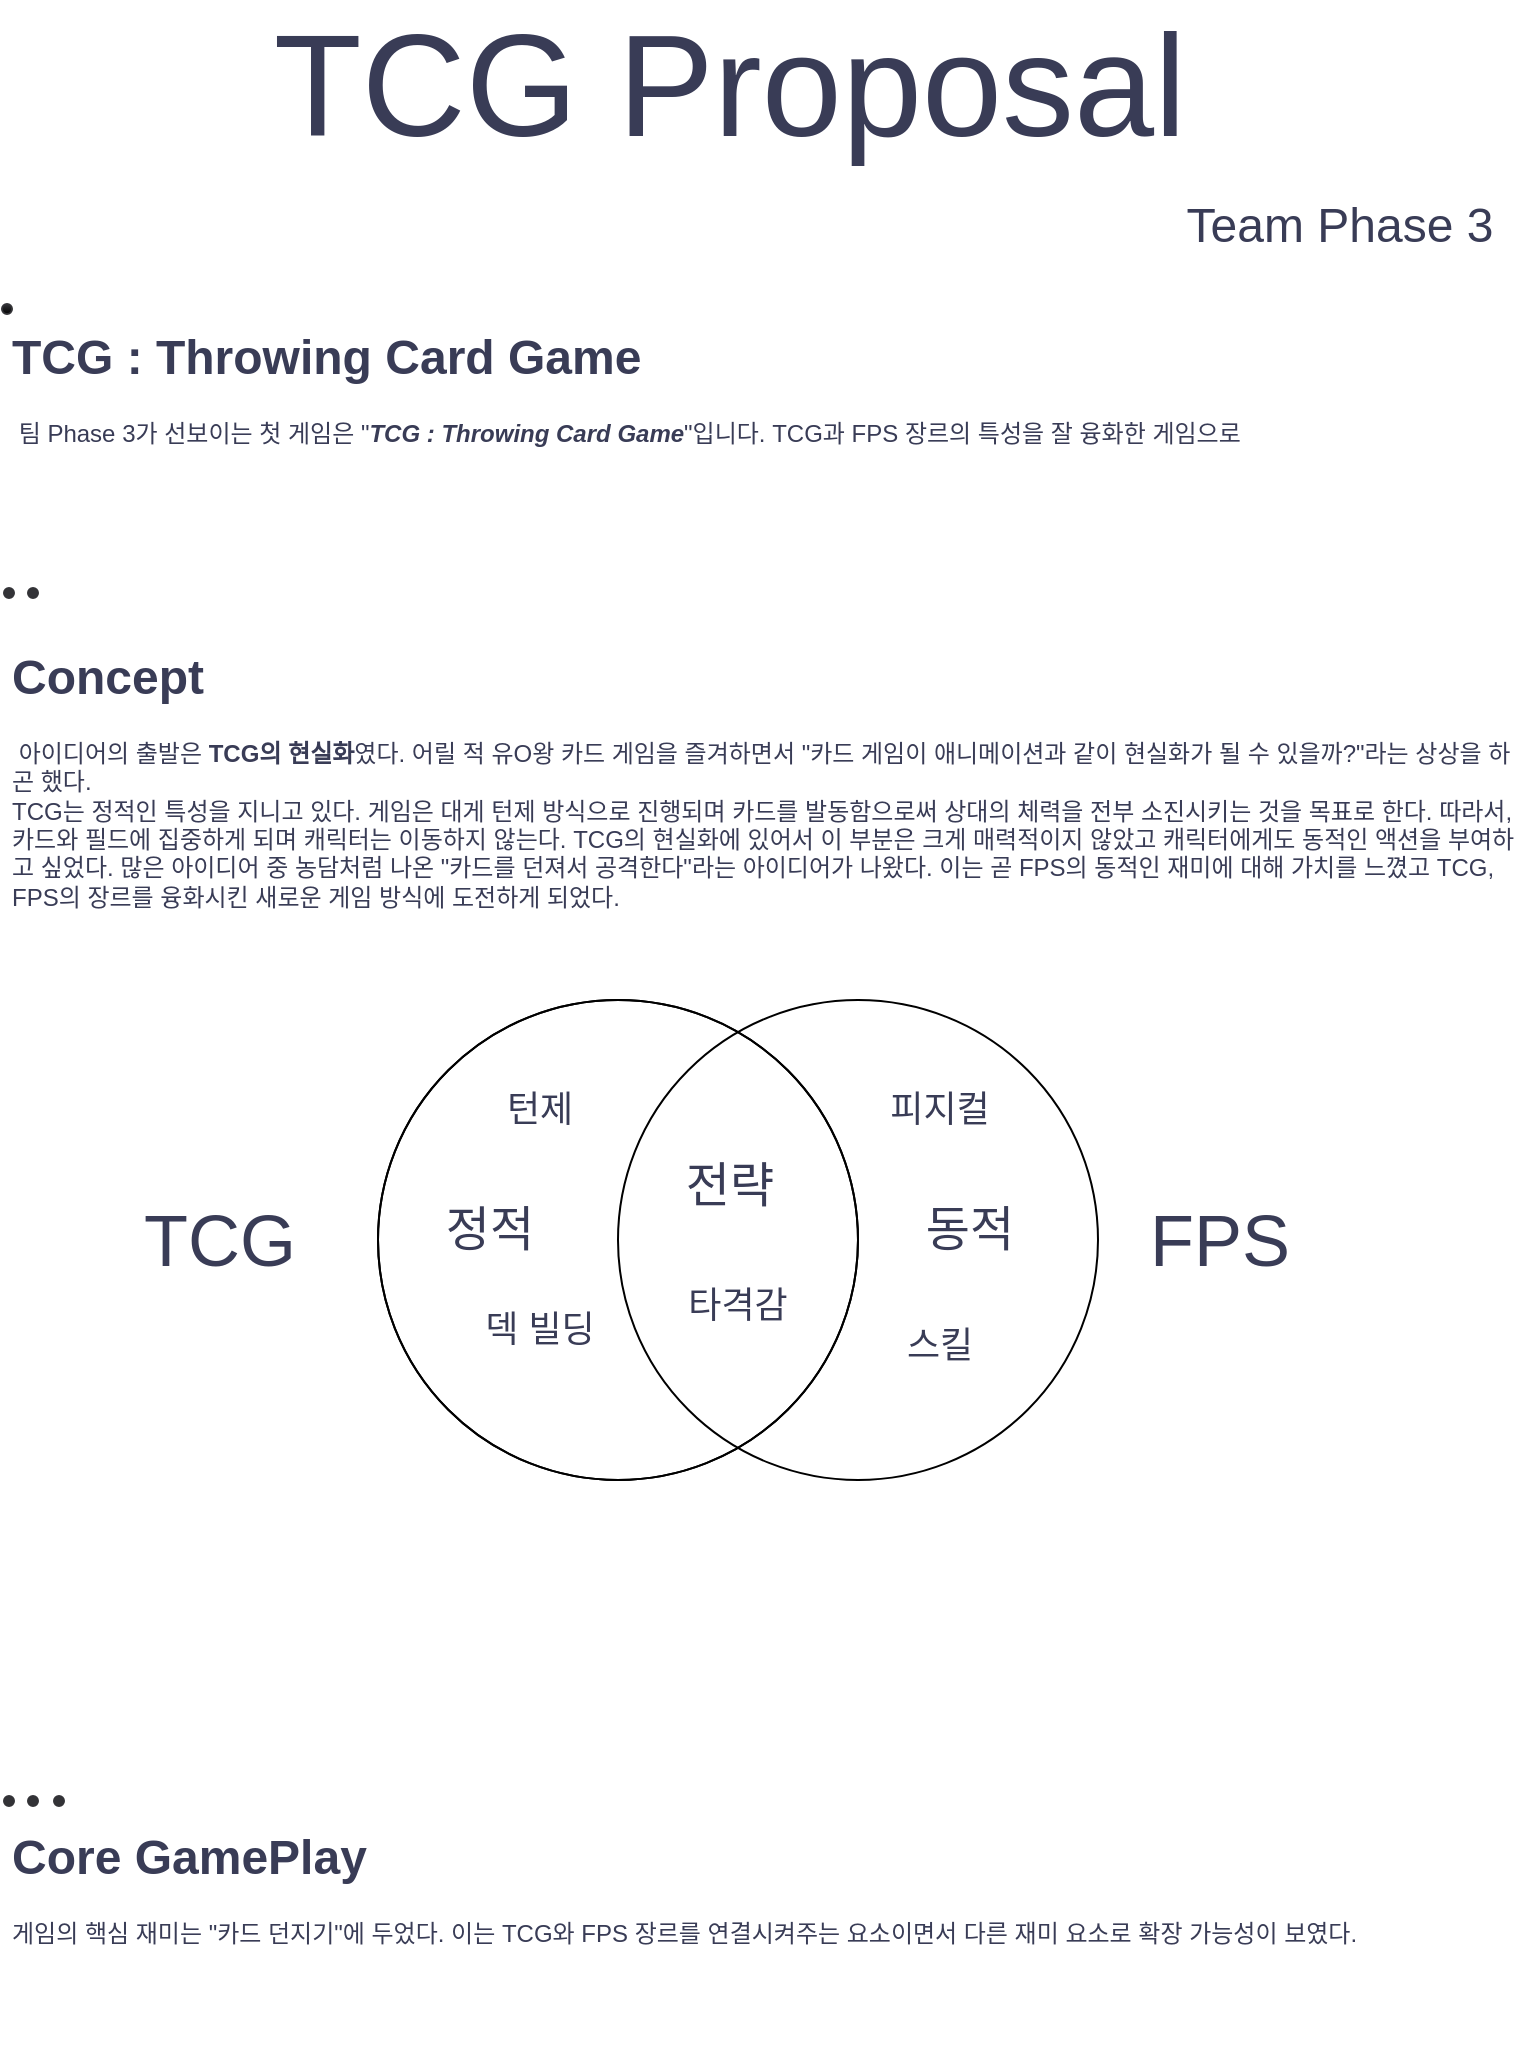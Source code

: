 <mxfile version="24.3.0" type="github">
  <diagram name="페이지-1" id="QHebS5T0b-sYKPWRnpNN">
    <mxGraphModel dx="1400" dy="696" grid="1" gridSize="10" guides="1" tooltips="1" connect="1" arrows="1" fold="1" page="1" pageScale="1" pageWidth="827" pageHeight="1169" math="0" shadow="0">
      <root>
        <mxCell id="0" />
        <mxCell id="1" parent="0" />
        <mxCell id="LrQ1rgqcppHwZhbcvA47-1" value="&lt;font style=&quot;font-size: 72px;&quot;&gt;TCG Proposal&lt;/font&gt;" style="text;html=1;align=center;verticalAlign=middle;whiteSpace=wrap;rounded=0;labelBackgroundColor=none;fontColor=#393C56;" vertex="1" parent="1">
          <mxGeometry x="140" y="50" width="520" height="30" as="geometry" />
        </mxCell>
        <mxCell id="LrQ1rgqcppHwZhbcvA47-2" value="&lt;font style=&quot;font-size: 24px;&quot;&gt;Team Phase 3&lt;/font&gt;" style="text;html=1;align=center;verticalAlign=middle;whiteSpace=wrap;rounded=0;labelBackgroundColor=none;fontColor=#393C56;" vertex="1" parent="1">
          <mxGeometry x="610" y="120" width="190" height="30" as="geometry" />
        </mxCell>
        <mxCell id="LrQ1rgqcppHwZhbcvA47-4" value="&lt;h1 style=&quot;margin-top: 0px;&quot;&gt;TCG : Throwing Card Game&lt;/h1&gt;&lt;div&gt;&amp;nbsp;팀 Phase 3가 선보이는 첫 게임은 &quot;&lt;i&gt;&lt;b&gt;TCG : Throwing Card Game&lt;/b&gt;&lt;/i&gt;&quot;입니다. TCG과 FPS 장르의 특성을 잘 융화한 게임으로&amp;nbsp;&lt;/div&gt;" style="text;html=1;whiteSpace=wrap;overflow=hidden;rounded=0;fontColor=#393C56;" vertex="1" parent="1">
          <mxGeometry x="39" y="180" width="761" height="120" as="geometry" />
        </mxCell>
        <mxCell id="LrQ1rgqcppHwZhbcvA47-5" value="" style="ellipse;whiteSpace=wrap;html=1;aspect=fixed;strokeColor=#333337;fillColor=#333337;gradientColor=default;" vertex="1" parent="1">
          <mxGeometry x="36" y="174" width="5" height="5" as="geometry" />
        </mxCell>
        <mxCell id="LrQ1rgqcppHwZhbcvA47-8" value="&lt;h1 style=&quot;margin-top: 0px;&quot;&gt;Concept&lt;/h1&gt;&lt;div&gt;&amp;nbsp;아이디어의 출발은 &lt;b style=&quot;&quot;&gt;TCG의 현실화&lt;/b&gt;였다. 어릴 적 유O왕 카드 게임을 즐겨하면서 &quot;카드 게임이 애니메이션과 같이 현실화가 될 수 있을까?&quot;라는 상상을 하곤 했다.&amp;nbsp;&lt;/div&gt;&lt;div&gt;TCG는 정적인 특성을 지니고 있다. 게임은 대게 턴제 방식으로 진행되며 카드를 발동함으로써 상대의 체력을 전부 소진시키는 것을 목표로 한다. 따라서, 카드와 필드에 집중하게 되며 캐릭터는 이동하지 않는다. TCG의 현실화에 있어서 이 부분은 크게 매력적이지 않았고 캐릭터에게도 동적인 액션을 부여하고 싶었다. 많은 아이디어 중 농담처럼 나온 &quot;카드를 던져서 공격한다&quot;라는 아이디어가 나왔다. 이는 곧 FPS의 동적인 재미에 대해 가치를 느꼈고 TCG, FPS의 장르를 융화시킨 새로운 게임 방식에 도전하게 되었다.&amp;nbsp;&lt;/div&gt;" style="text;html=1;whiteSpace=wrap;overflow=hidden;rounded=0;fontColor=#393C56;" vertex="1" parent="1">
          <mxGeometry x="39" y="340" width="761" height="170" as="geometry" />
        </mxCell>
        <mxCell id="LrQ1rgqcppHwZhbcvA47-9" value="" style="ellipse;whiteSpace=wrap;html=1;aspect=fixed;strokeColor=#333337;fillColor=#333337;" vertex="1" parent="1">
          <mxGeometry x="37" y="316" width="5" height="5" as="geometry" />
        </mxCell>
        <mxCell id="LrQ1rgqcppHwZhbcvA47-10" value="" style="ellipse;whiteSpace=wrap;html=1;aspect=fixed;strokeColor=#333337;fillColor=#333337;" vertex="1" parent="1">
          <mxGeometry x="49" y="316" width="5" height="5" as="geometry" />
        </mxCell>
        <mxCell id="LrQ1rgqcppHwZhbcvA47-19" value="" style="verticalLabelPosition=bottom;shadow=0;dashed=0;align=center;html=1;verticalAlign=top;strokeWidth=1;shape=mxgraph.electrical.signal_sources.current_source;direction=south;fillColor=none;" vertex="1" parent="1">
          <mxGeometry x="224" y="522" width="360" height="240" as="geometry" />
        </mxCell>
        <mxCell id="LrQ1rgqcppHwZhbcvA47-11" value="&lt;h1 style=&quot;margin-top: 0px;&quot;&gt;Core GamePlay&lt;/h1&gt;&lt;div&gt;게임의 핵심 재미는 &quot;카드 던지기&quot;에 두었다. 이는 TCG와 FPS 장르를 연결시켜주는 요소이면서 다른 재미 요소로 확장 가능성이 보였다. &lt;span style=&quot;background-color: initial;&quot;&gt;&amp;nbsp;&lt;/span&gt;&lt;/div&gt;" style="text;html=1;whiteSpace=wrap;overflow=hidden;rounded=0;fontColor=#393C56;" vertex="1" parent="1">
          <mxGeometry x="39" y="930" width="761" height="120" as="geometry" />
        </mxCell>
        <mxCell id="LrQ1rgqcppHwZhbcvA47-22" value="&lt;font style=&quot;font-size: 36px;&quot;&gt;TC&lt;span style=&quot;color: rgba(0, 0, 0, 0); font-family: monospace; font-size: 0px; text-align: start; text-wrap: nowrap;&quot;&gt;%3CmxGraphModel%3E%3Croot%3E%3CmxCell%20id%3D%220%22%2F%3E%3CmxCell%20id%3D%221%22%20parent%3D%220%22%2F%3E%3CmxCell%20id%3D%222%22%20value%3D%22%22%20style%3D%22ellipse%3BwhiteSpace%3Dwrap%3Bhtml%3D1%3Baspect%3Dfixed%3BstrokeColor%3D%23333337%3BfillColor%3D%23333337%3B%22%20vertex%3D%221%22%20parent%3D%221%22%3E%3CmxGeometry%20x%3D%2237%22%20y%3D%22477%22%20width%3D%225%22%20height%3D%225%22%20as%3D%22geometry%22%2F%3E%3C%2FmxCell%3E%3C%2Froot%3E%3C%2FmxGraphModel%3E&lt;/span&gt;G&lt;/font&gt;" style="text;html=1;align=center;verticalAlign=middle;whiteSpace=wrap;rounded=0;fontColor=#393C56;" vertex="1" parent="1">
          <mxGeometry x="100" y="627" width="90" height="30" as="geometry" />
        </mxCell>
        <mxCell id="LrQ1rgqcppHwZhbcvA47-23" value="&lt;span style=&quot;font-size: 36px;&quot;&gt;FPS&lt;/span&gt;" style="text;html=1;align=center;verticalAlign=middle;whiteSpace=wrap;rounded=0;fontColor=#393C56;" vertex="1" parent="1">
          <mxGeometry x="600" y="627" width="90" height="30" as="geometry" />
        </mxCell>
        <mxCell id="LrQ1rgqcppHwZhbcvA47-25" value="" style="group" vertex="1" connectable="0" parent="1">
          <mxGeometry x="37" y="920" width="30" height="5" as="geometry" />
        </mxCell>
        <mxCell id="LrQ1rgqcppHwZhbcvA47-12" value="" style="ellipse;whiteSpace=wrap;html=1;aspect=fixed;strokeColor=#333337;fillColor=#333337;" vertex="1" parent="LrQ1rgqcppHwZhbcvA47-25">
          <mxGeometry width="5" height="5" as="geometry" />
        </mxCell>
        <mxCell id="LrQ1rgqcppHwZhbcvA47-13" value="" style="ellipse;whiteSpace=wrap;html=1;aspect=fixed;strokeColor=#333337;fillColor=#333337;" vertex="1" parent="LrQ1rgqcppHwZhbcvA47-25">
          <mxGeometry x="12" width="5" height="5" as="geometry" />
        </mxCell>
        <mxCell id="LrQ1rgqcppHwZhbcvA47-14" value="" style="ellipse;whiteSpace=wrap;html=1;aspect=fixed;strokeColor=#333337;fillColor=#333337;" vertex="1" parent="LrQ1rgqcppHwZhbcvA47-25">
          <mxGeometry x="25" width="5" height="5" as="geometry" />
        </mxCell>
        <mxCell id="LrQ1rgqcppHwZhbcvA47-26" value="&lt;font style=&quot;font-size: 24px;&quot;&gt;정적&lt;/font&gt;" style="text;html=1;align=center;verticalAlign=middle;whiteSpace=wrap;rounded=0;fontColor=#393C56;" vertex="1" parent="1">
          <mxGeometry x="250" y="622" width="60" height="30" as="geometry" />
        </mxCell>
        <mxCell id="LrQ1rgqcppHwZhbcvA47-27" value="&lt;font style=&quot;font-size: 24px;&quot;&gt;동적&lt;/font&gt;" style="text;html=1;align=center;verticalAlign=middle;whiteSpace=wrap;rounded=0;fontColor=#393C56;" vertex="1" parent="1">
          <mxGeometry x="490" y="622" width="60" height="30" as="geometry" />
        </mxCell>
        <mxCell id="LrQ1rgqcppHwZhbcvA47-29" value="&lt;font style=&quot;font-size: 18px;&quot;&gt;덱 빌딩&lt;/font&gt;" style="text;html=1;align=center;verticalAlign=middle;whiteSpace=wrap;rounded=0;fontColor=#393C56;" vertex="1" parent="1">
          <mxGeometry x="260" y="672" width="90" height="30" as="geometry" />
        </mxCell>
        <mxCell id="LrQ1rgqcppHwZhbcvA47-30" value="&lt;font style=&quot;font-size: 18px;&quot;&gt;턴제&lt;/font&gt;" style="text;html=1;align=center;verticalAlign=middle;whiteSpace=wrap;rounded=0;fontColor=#393C56;" vertex="1" parent="1">
          <mxGeometry x="260" y="562" width="90" height="30" as="geometry" />
        </mxCell>
        <mxCell id="LrQ1rgqcppHwZhbcvA47-31" value="&lt;font style=&quot;font-size: 24px;&quot;&gt;전략&lt;/font&gt;" style="text;html=1;align=center;verticalAlign=middle;whiteSpace=wrap;rounded=0;fontColor=#393C56;" vertex="1" parent="1">
          <mxGeometry x="355" y="600" width="90" height="30" as="geometry" />
        </mxCell>
        <mxCell id="LrQ1rgqcppHwZhbcvA47-32" value="&lt;font style=&quot;font-size: 18px;&quot;&gt;피지&lt;span style=&quot;color: rgba(0, 0, 0, 0); font-family: monospace; font-size: 0px; text-align: start; text-wrap: nowrap;&quot;&gt;%3CmxGraphModel%3E%3Croot%3E%3CmxCell%20id%3D%220%22%2F%3E%3CmxCell%20id%3D%221%22%20parent%3D%220%22%2F%3E%3CmxCell%20id%3D%222%22%20value%3D%22%26lt%3Bfont%20style%3D%26quot%3Bfont-size%3A%2018px%3B%26quot%3B%26gt%3B%EC%A0%84%EB%9E%B5%26lt%3B%2Ffont%26gt%3B%22%20style%3D%22text%3Bhtml%3D1%3Balign%3Dcenter%3BverticalAlign%3Dmiddle%3BwhiteSpace%3Dwrap%3Brounded%3D0%3BfontColor%3D%23393C56%3B%22%20vertex%3D%221%22%20parent%3D%221%22%3E%3CmxGeometry%20x%3D%22260%22%20y%3D%22510%22%20width%3D%2290%22%20height%3D%2230%22%20as%3D%22geometry%22%2F%3E%3C%2FmxCell%3E%3C%2Froot%3E%3C%2FmxGraphModel%3E&lt;/span&gt;컬&lt;/font&gt;" style="text;html=1;align=center;verticalAlign=middle;whiteSpace=wrap;rounded=0;fontColor=#393C56;" vertex="1" parent="1">
          <mxGeometry x="460" y="562" width="90" height="30" as="geometry" />
        </mxCell>
        <mxCell id="LrQ1rgqcppHwZhbcvA47-33" value="&lt;span style=&quot;font-size: 18px;&quot;&gt;스킬&lt;/span&gt;" style="text;html=1;align=center;verticalAlign=middle;whiteSpace=wrap;rounded=0;fontColor=#393C56;" vertex="1" parent="1">
          <mxGeometry x="460" y="680" width="90" height="30" as="geometry" />
        </mxCell>
        <mxCell id="LrQ1rgqcppHwZhbcvA47-34" value="&lt;span style=&quot;font-size: 18px;&quot;&gt;타격감&lt;/span&gt;" style="text;html=1;align=center;verticalAlign=middle;whiteSpace=wrap;rounded=0;fontColor=#393C56;" vertex="1" parent="1">
          <mxGeometry x="359" y="660" width="90" height="30" as="geometry" />
        </mxCell>
      </root>
    </mxGraphModel>
  </diagram>
</mxfile>

